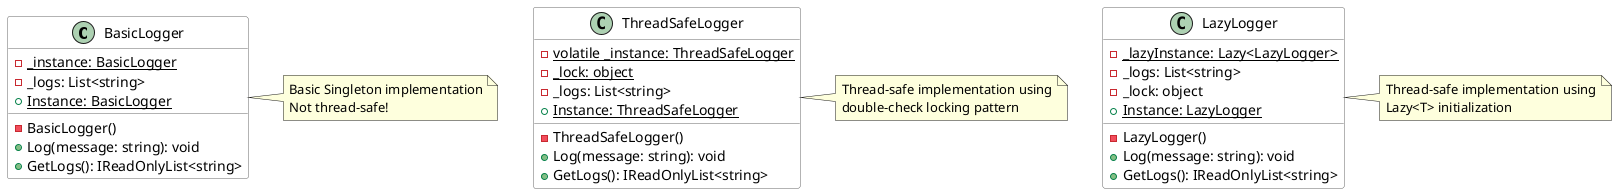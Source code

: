 @startuml singleton-pattern

skinparam class {
    BackgroundColor White
    ArrowColor #666666
    BorderColor #666666
}

class BasicLogger {
    - {static} _instance: BasicLogger
    - _logs: List<string>
    - BasicLogger()
    + {static} Instance: BasicLogger
    + Log(message: string): void
    + GetLogs(): IReadOnlyList<string>
}

class ThreadSafeLogger {
    - {static} volatile _instance: ThreadSafeLogger
    - {static} _lock: object
    - _logs: List<string>
    - ThreadSafeLogger()
    + {static} Instance: ThreadSafeLogger
    + Log(message: string): void
    + GetLogs(): IReadOnlyList<string>
}

class LazyLogger {
    - {static} _lazyInstance: Lazy<LazyLogger>
    - _logs: List<string>
    - _lock: object
    - LazyLogger()
    + {static} Instance: LazyLogger
    + Log(message: string): void
    + GetLogs(): IReadOnlyList<string>
}

note right of BasicLogger
  Basic Singleton implementation
  Not thread-safe!
end note

note right of ThreadSafeLogger
  Thread-safe implementation using
  double-check locking pattern
end note

note right of LazyLogger
  Thread-safe implementation using
  Lazy<T> initialization
end note

@enduml